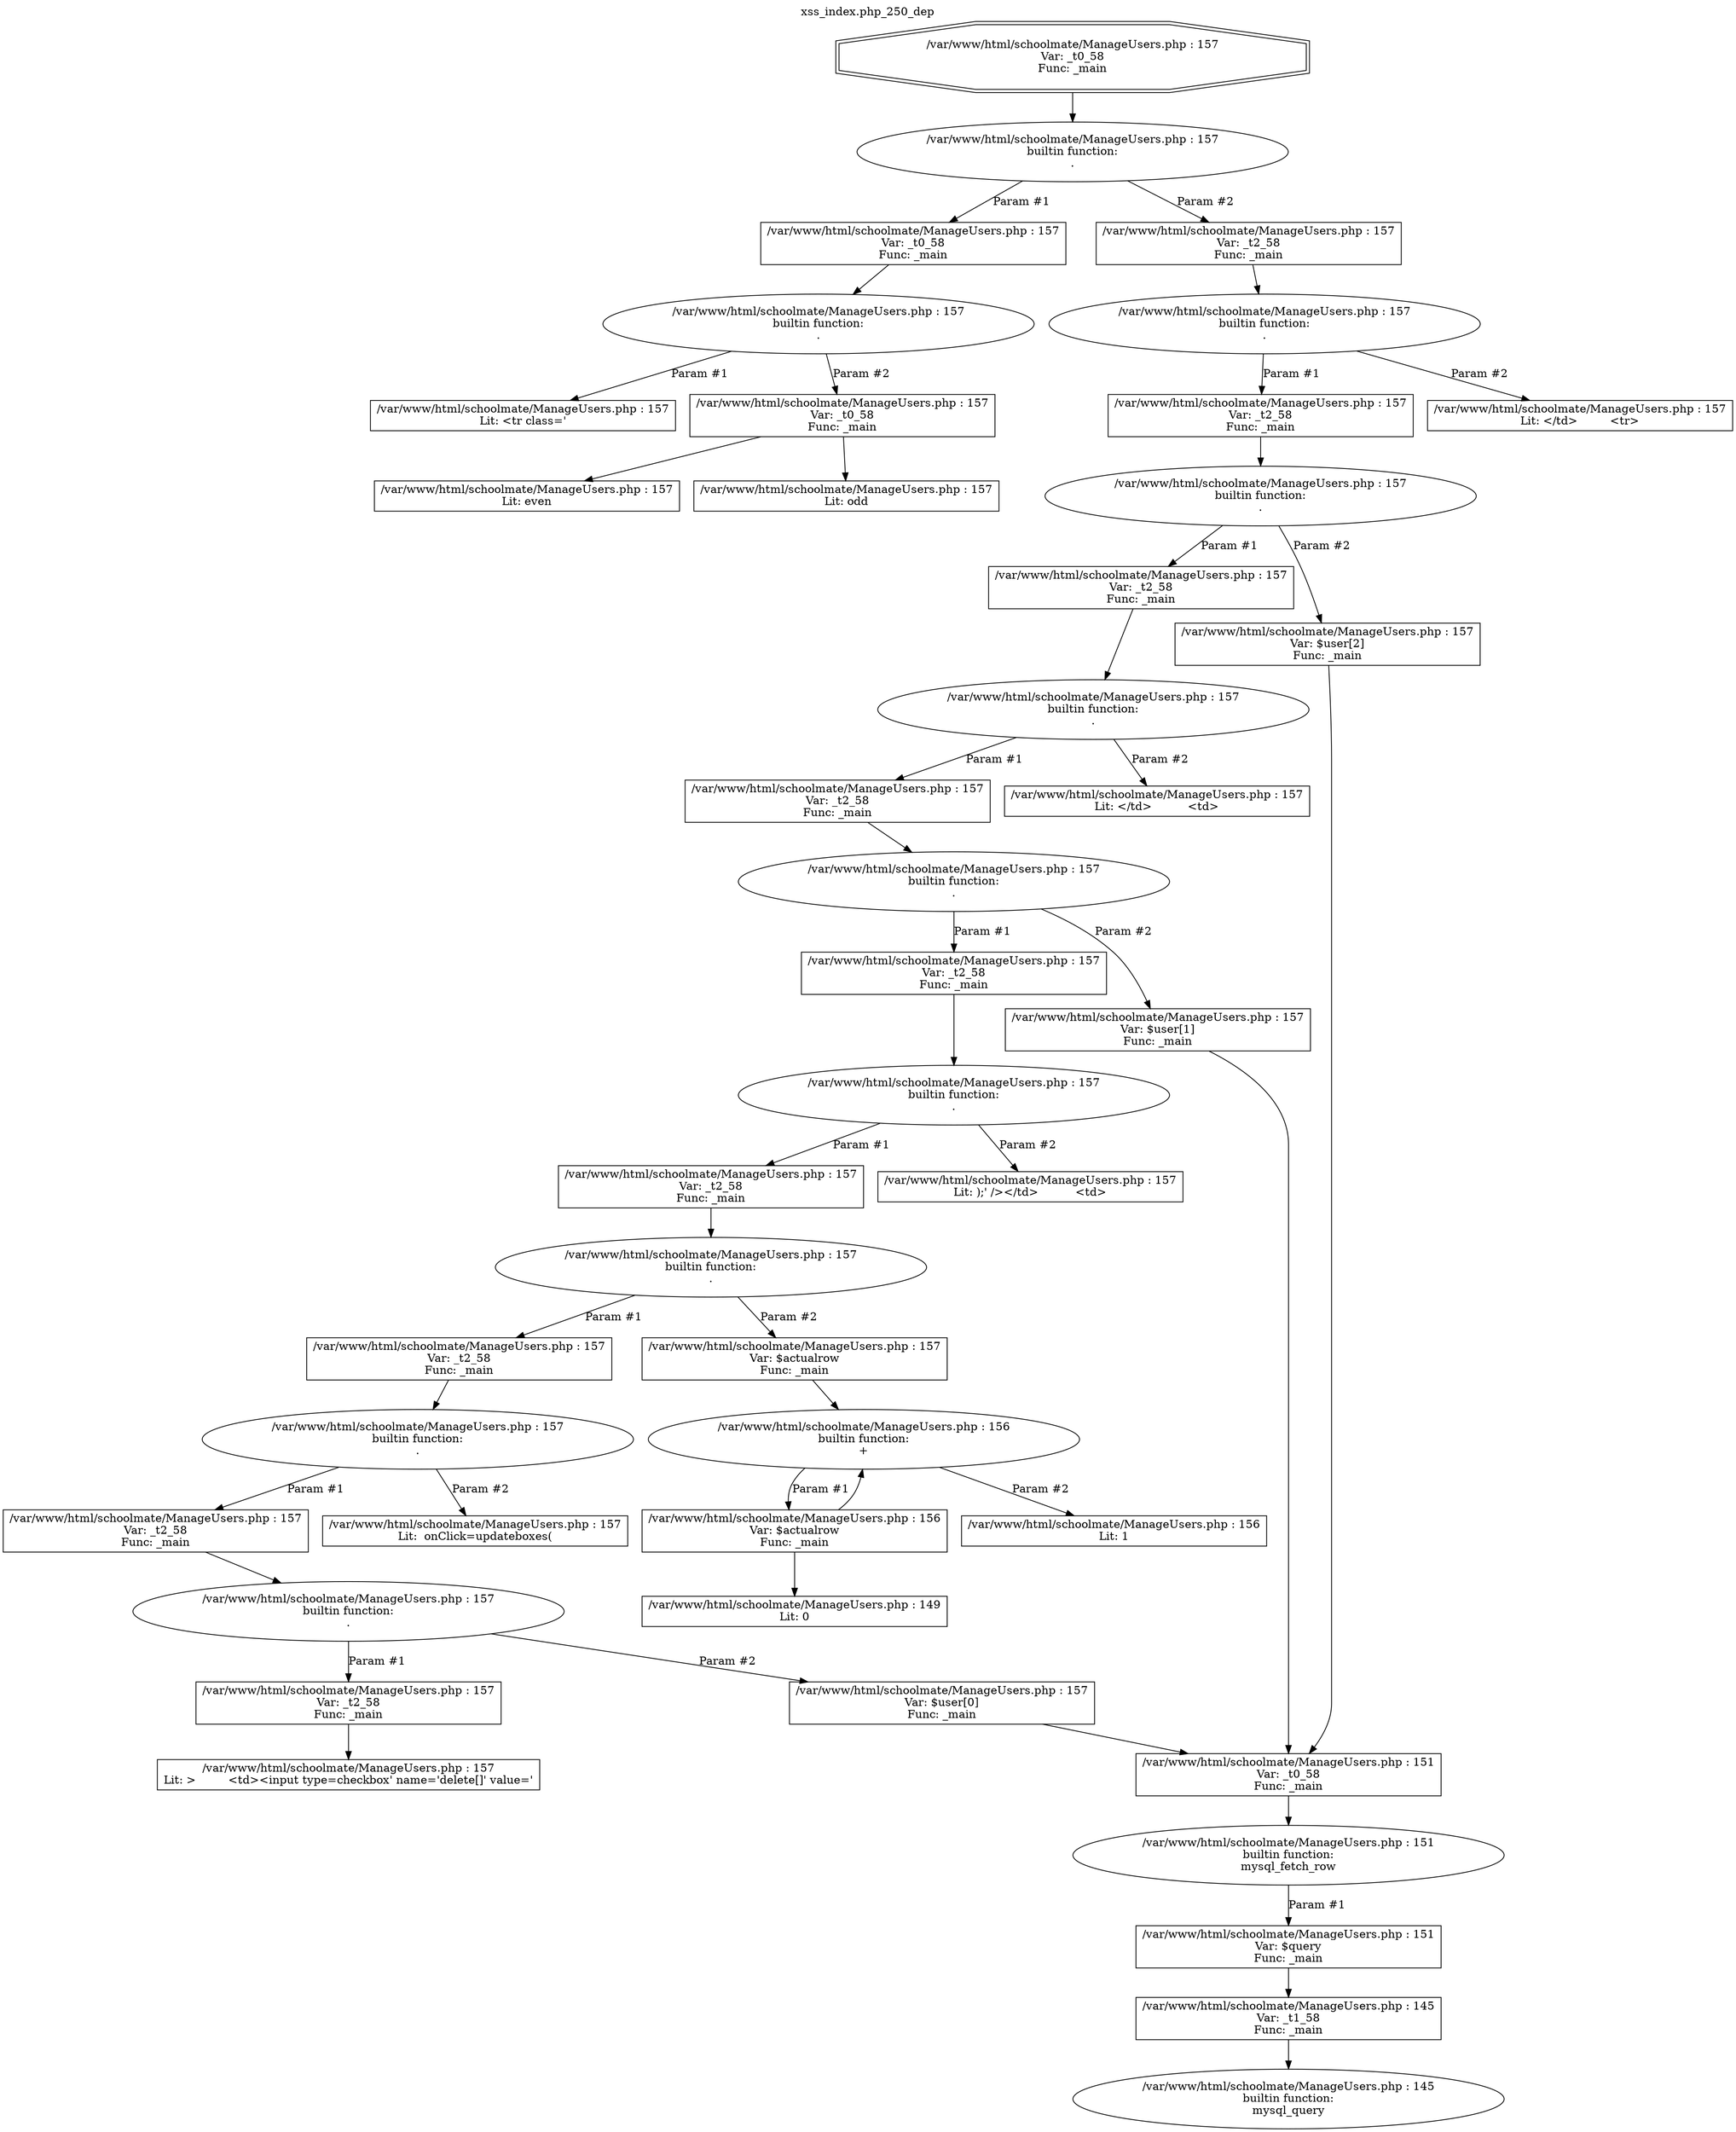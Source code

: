 digraph cfg {
  label="xss_index.php_250_dep";
  labelloc=t;
  n1 [shape=doubleoctagon, label="/var/www/html/schoolmate/ManageUsers.php : 157\nVar: _t0_58\nFunc: _main\n"];
  n2 [shape=ellipse, label="/var/www/html/schoolmate/ManageUsers.php : 157\nbuiltin function:\n.\n"];
  n3 [shape=box, label="/var/www/html/schoolmate/ManageUsers.php : 157\nVar: _t0_58\nFunc: _main\n"];
  n4 [shape=ellipse, label="/var/www/html/schoolmate/ManageUsers.php : 157\nbuiltin function:\n.\n"];
  n5 [shape=box, label="/var/www/html/schoolmate/ManageUsers.php : 157\nLit: <tr class='\n"];
  n6 [shape=box, label="/var/www/html/schoolmate/ManageUsers.php : 157\nVar: _t0_58\nFunc: _main\n"];
  n7 [shape=box, label="/var/www/html/schoolmate/ManageUsers.php : 157\nLit: even\n"];
  n8 [shape=box, label="/var/www/html/schoolmate/ManageUsers.php : 157\nLit: odd\n"];
  n9 [shape=box, label="/var/www/html/schoolmate/ManageUsers.php : 157\nVar: _t2_58\nFunc: _main\n"];
  n10 [shape=ellipse, label="/var/www/html/schoolmate/ManageUsers.php : 157\nbuiltin function:\n.\n"];
  n11 [shape=box, label="/var/www/html/schoolmate/ManageUsers.php : 157\nVar: _t2_58\nFunc: _main\n"];
  n12 [shape=ellipse, label="/var/www/html/schoolmate/ManageUsers.php : 157\nbuiltin function:\n.\n"];
  n13 [shape=box, label="/var/www/html/schoolmate/ManageUsers.php : 157\nVar: _t2_58\nFunc: _main\n"];
  n14 [shape=ellipse, label="/var/www/html/schoolmate/ManageUsers.php : 157\nbuiltin function:\n.\n"];
  n15 [shape=box, label="/var/www/html/schoolmate/ManageUsers.php : 157\nVar: _t2_58\nFunc: _main\n"];
  n16 [shape=ellipse, label="/var/www/html/schoolmate/ManageUsers.php : 157\nbuiltin function:\n.\n"];
  n17 [shape=box, label="/var/www/html/schoolmate/ManageUsers.php : 157\nVar: _t2_58\nFunc: _main\n"];
  n18 [shape=ellipse, label="/var/www/html/schoolmate/ManageUsers.php : 157\nbuiltin function:\n.\n"];
  n19 [shape=box, label="/var/www/html/schoolmate/ManageUsers.php : 157\nVar: _t2_58\nFunc: _main\n"];
  n20 [shape=ellipse, label="/var/www/html/schoolmate/ManageUsers.php : 157\nbuiltin function:\n.\n"];
  n21 [shape=box, label="/var/www/html/schoolmate/ManageUsers.php : 157\nVar: _t2_58\nFunc: _main\n"];
  n22 [shape=ellipse, label="/var/www/html/schoolmate/ManageUsers.php : 157\nbuiltin function:\n.\n"];
  n23 [shape=box, label="/var/www/html/schoolmate/ManageUsers.php : 157\nVar: _t2_58\nFunc: _main\n"];
  n24 [shape=ellipse, label="/var/www/html/schoolmate/ManageUsers.php : 157\nbuiltin function:\n.\n"];
  n25 [shape=box, label="/var/www/html/schoolmate/ManageUsers.php : 157\nVar: _t2_58\nFunc: _main\n"];
  n26 [shape=box, label="/var/www/html/schoolmate/ManageUsers.php : 157\nLit: >	  <td><input type=checkbox' name='delete[]' value='\n"];
  n27 [shape=box, label="/var/www/html/schoolmate/ManageUsers.php : 157\nVar: $user[0]\nFunc: _main\n"];
  n28 [shape=box, label="/var/www/html/schoolmate/ManageUsers.php : 151\nVar: _t0_58\nFunc: _main\n"];
  n29 [shape=ellipse, label="/var/www/html/schoolmate/ManageUsers.php : 151\nbuiltin function:\nmysql_fetch_row\n"];
  n30 [shape=box, label="/var/www/html/schoolmate/ManageUsers.php : 151\nVar: $query\nFunc: _main\n"];
  n31 [shape=box, label="/var/www/html/schoolmate/ManageUsers.php : 145\nVar: _t1_58\nFunc: _main\n"];
  n32 [shape=ellipse, label="/var/www/html/schoolmate/ManageUsers.php : 145\nbuiltin function:\nmysql_query\n"];
  n33 [shape=box, label="/var/www/html/schoolmate/ManageUsers.php : 157\nLit:  onClick=updateboxes(\n"];
  n34 [shape=box, label="/var/www/html/schoolmate/ManageUsers.php : 157\nVar: $actualrow\nFunc: _main\n"];
  n35 [shape=ellipse, label="/var/www/html/schoolmate/ManageUsers.php : 156\nbuiltin function:\n+\n"];
  n36 [shape=box, label="/var/www/html/schoolmate/ManageUsers.php : 156\nVar: $actualrow\nFunc: _main\n"];
  n37 [shape=box, label="/var/www/html/schoolmate/ManageUsers.php : 149\nLit: 0\n"];
  n38 [shape=box, label="/var/www/html/schoolmate/ManageUsers.php : 156\nLit: 1\n"];
  n39 [shape=box, label="/var/www/html/schoolmate/ManageUsers.php : 157\nLit: );' /></td>	  <td>\n"];
  n40 [shape=box, label="/var/www/html/schoolmate/ManageUsers.php : 157\nVar: $user[1]\nFunc: _main\n"];
  n41 [shape=box, label="/var/www/html/schoolmate/ManageUsers.php : 157\nLit: </td>	  <td>\n"];
  n42 [shape=box, label="/var/www/html/schoolmate/ManageUsers.php : 157\nVar: $user[2]\nFunc: _main\n"];
  n43 [shape=box, label="/var/www/html/schoolmate/ManageUsers.php : 157\nLit: </td>	 <tr>\n"];
  n1 -> n2;
  n3 -> n4;
  n4 -> n5[label="Param #1"];
  n4 -> n6[label="Param #2"];
  n6 -> n7;
  n6 -> n8;
  n2 -> n3[label="Param #1"];
  n2 -> n9[label="Param #2"];
  n9 -> n10;
  n11 -> n12;
  n13 -> n14;
  n15 -> n16;
  n17 -> n18;
  n19 -> n20;
  n21 -> n22;
  n23 -> n24;
  n25 -> n26;
  n24 -> n25[label="Param #1"];
  n24 -> n27[label="Param #2"];
  n28 -> n29;
  n31 -> n32;
  n30 -> n31;
  n29 -> n30[label="Param #1"];
  n27 -> n28;
  n22 -> n23[label="Param #1"];
  n22 -> n33[label="Param #2"];
  n20 -> n21[label="Param #1"];
  n20 -> n34[label="Param #2"];
  n34 -> n35;
  n36 -> n37;
  n36 -> n35;
  n35 -> n36[label="Param #1"];
  n35 -> n38[label="Param #2"];
  n18 -> n19[label="Param #1"];
  n18 -> n39[label="Param #2"];
  n16 -> n17[label="Param #1"];
  n16 -> n40[label="Param #2"];
  n40 -> n28;
  n14 -> n15[label="Param #1"];
  n14 -> n41[label="Param #2"];
  n12 -> n13[label="Param #1"];
  n12 -> n42[label="Param #2"];
  n42 -> n28;
  n10 -> n11[label="Param #1"];
  n10 -> n43[label="Param #2"];
}
